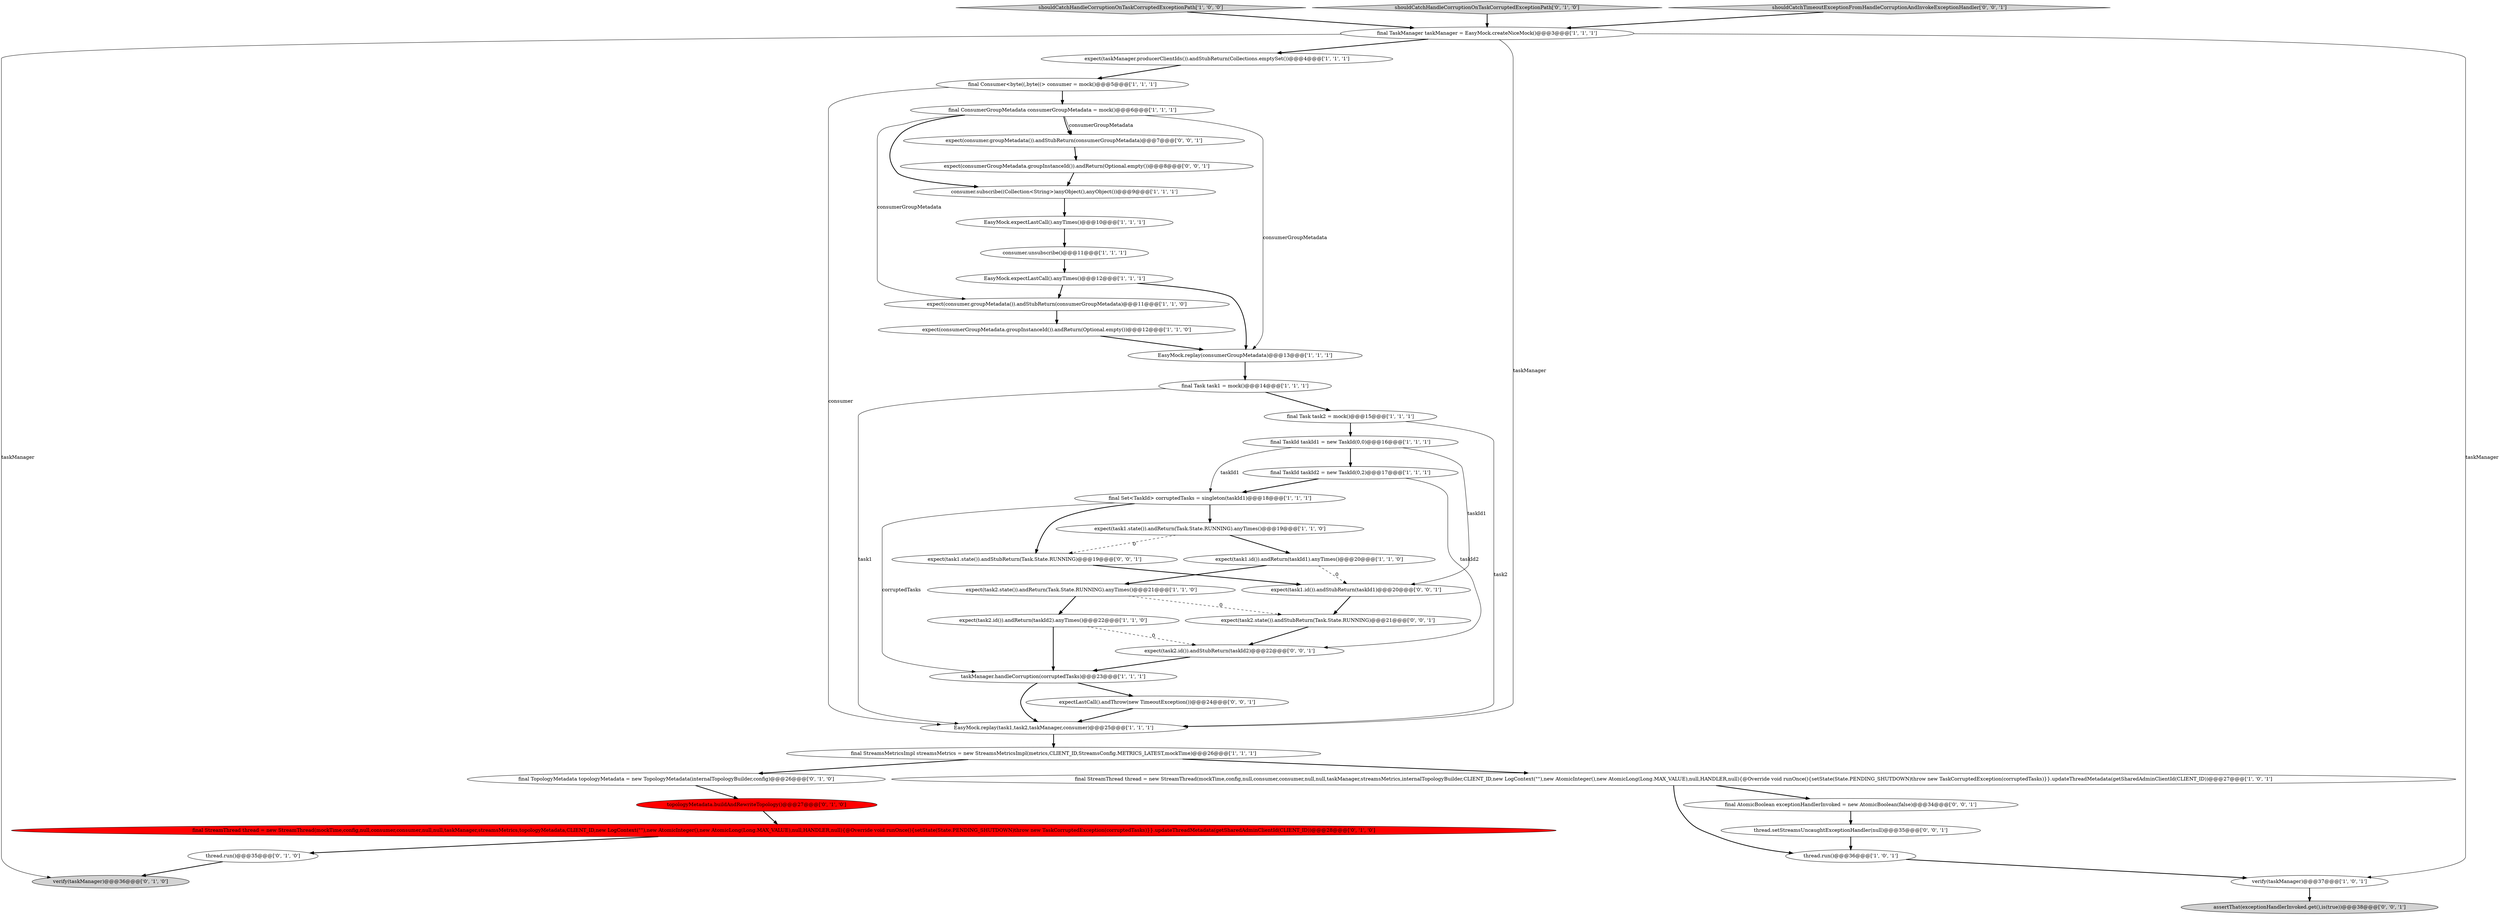 digraph {
20 [style = filled, label = "expect(taskManager.producerClientIds()).andStubReturn(Collections.emptySet())@@@4@@@['1', '1', '1']", fillcolor = white, shape = ellipse image = "AAA0AAABBB1BBB"];
25 [style = filled, label = "consumer.unsubscribe()@@@11@@@['1', '1', '1']", fillcolor = white, shape = ellipse image = "AAA0AAABBB1BBB"];
5 [style = filled, label = "final Task task1 = mock()@@@14@@@['1', '1', '1']", fillcolor = white, shape = ellipse image = "AAA0AAABBB1BBB"];
10 [style = filled, label = "final Set<TaskId> corruptedTasks = singleton(taskId1)@@@18@@@['1', '1', '1']", fillcolor = white, shape = ellipse image = "AAA0AAABBB1BBB"];
18 [style = filled, label = "expect(task1.id()).andReturn(taskId1).anyTimes()@@@20@@@['1', '1', '0']", fillcolor = white, shape = ellipse image = "AAA0AAABBB1BBB"];
36 [style = filled, label = "expect(task2.state()).andStubReturn(Task.State.RUNNING)@@@21@@@['0', '0', '1']", fillcolor = white, shape = ellipse image = "AAA0AAABBB3BBB"];
14 [style = filled, label = "expect(consumerGroupMetadata.groupInstanceId()).andReturn(Optional.empty())@@@12@@@['1', '1', '0']", fillcolor = white, shape = ellipse image = "AAA0AAABBB1BBB"];
26 [style = filled, label = "final ConsumerGroupMetadata consumerGroupMetadata = mock()@@@6@@@['1', '1', '1']", fillcolor = white, shape = ellipse image = "AAA0AAABBB1BBB"];
35 [style = filled, label = "expect(consumerGroupMetadata.groupInstanceId()).andReturn(Optional.empty())@@@8@@@['0', '0', '1']", fillcolor = white, shape = ellipse image = "AAA0AAABBB3BBB"];
37 [style = filled, label = "final AtomicBoolean exceptionHandlerInvoked = new AtomicBoolean(false)@@@34@@@['0', '0', '1']", fillcolor = white, shape = ellipse image = "AAA0AAABBB3BBB"];
13 [style = filled, label = "expect(consumer.groupMetadata()).andStubReturn(consumerGroupMetadata)@@@11@@@['1', '1', '0']", fillcolor = white, shape = ellipse image = "AAA0AAABBB1BBB"];
22 [style = filled, label = "expect(task1.state()).andReturn(Task.State.RUNNING).anyTimes()@@@19@@@['1', '1', '0']", fillcolor = white, shape = ellipse image = "AAA0AAABBB1BBB"];
38 [style = filled, label = "expect(task2.id()).andStubReturn(taskId2)@@@22@@@['0', '0', '1']", fillcolor = white, shape = ellipse image = "AAA0AAABBB3BBB"];
32 [style = filled, label = "final TopologyMetadata topologyMetadata = new TopologyMetadata(internalTopologyBuilder,config)@@@26@@@['0', '1', '0']", fillcolor = white, shape = ellipse image = "AAA0AAABBB2BBB"];
43 [style = filled, label = "expect(task1.id()).andStubReturn(taskId1)@@@20@@@['0', '0', '1']", fillcolor = white, shape = ellipse image = "AAA0AAABBB3BBB"];
40 [style = filled, label = "assertThat(exceptionHandlerInvoked.get(),is(true))@@@38@@@['0', '0', '1']", fillcolor = lightgray, shape = ellipse image = "AAA0AAABBB3BBB"];
1 [style = filled, label = "final TaskId taskId1 = new TaskId(0,0)@@@16@@@['1', '1', '1']", fillcolor = white, shape = ellipse image = "AAA0AAABBB1BBB"];
24 [style = filled, label = "final Consumer<byte((,byte((> consumer = mock()@@@5@@@['1', '1', '1']", fillcolor = white, shape = ellipse image = "AAA0AAABBB1BBB"];
16 [style = filled, label = "EasyMock.expectLastCall().anyTimes()@@@12@@@['1', '1', '1']", fillcolor = white, shape = ellipse image = "AAA0AAABBB1BBB"];
11 [style = filled, label = "taskManager.handleCorruption(corruptedTasks)@@@23@@@['1', '1', '1']", fillcolor = white, shape = ellipse image = "AAA0AAABBB1BBB"];
39 [style = filled, label = "expect(task1.state()).andStubReturn(Task.State.RUNNING)@@@19@@@['0', '0', '1']", fillcolor = white, shape = ellipse image = "AAA0AAABBB3BBB"];
17 [style = filled, label = "shouldCatchHandleCorruptionOnTaskCorruptedExceptionPath['1', '0', '0']", fillcolor = lightgray, shape = diamond image = "AAA0AAABBB1BBB"];
30 [style = filled, label = "verify(taskManager)@@@36@@@['0', '1', '0']", fillcolor = lightgray, shape = ellipse image = "AAA0AAABBB2BBB"];
2 [style = filled, label = "expect(task2.state()).andReturn(Task.State.RUNNING).anyTimes()@@@21@@@['1', '1', '0']", fillcolor = white, shape = ellipse image = "AAA0AAABBB1BBB"];
41 [style = filled, label = "thread.setStreamsUncaughtExceptionHandler(null)@@@35@@@['0', '0', '1']", fillcolor = white, shape = ellipse image = "AAA0AAABBB3BBB"];
7 [style = filled, label = "EasyMock.replay(task1,task2,taskManager,consumer)@@@25@@@['1', '1', '1']", fillcolor = white, shape = ellipse image = "AAA0AAABBB1BBB"];
3 [style = filled, label = "thread.run()@@@36@@@['1', '0', '1']", fillcolor = white, shape = ellipse image = "AAA0AAABBB1BBB"];
27 [style = filled, label = "shouldCatchHandleCorruptionOnTaskCorruptedExceptionPath['0', '1', '0']", fillcolor = lightgray, shape = diamond image = "AAA0AAABBB2BBB"];
4 [style = filled, label = "consumer.subscribe((Collection<String>)anyObject(),anyObject())@@@9@@@['1', '1', '1']", fillcolor = white, shape = ellipse image = "AAA0AAABBB1BBB"];
21 [style = filled, label = "expect(task2.id()).andReturn(taskId2).anyTimes()@@@22@@@['1', '1', '0']", fillcolor = white, shape = ellipse image = "AAA0AAABBB1BBB"];
42 [style = filled, label = "shouldCatchTimeoutExceptionFromHandleCorruptionAndInvokeExceptionHandler['0', '0', '1']", fillcolor = lightgray, shape = diamond image = "AAA0AAABBB3BBB"];
6 [style = filled, label = "EasyMock.replay(consumerGroupMetadata)@@@13@@@['1', '1', '1']", fillcolor = white, shape = ellipse image = "AAA0AAABBB1BBB"];
19 [style = filled, label = "final StreamsMetricsImpl streamsMetrics = new StreamsMetricsImpl(metrics,CLIENT_ID,StreamsConfig.METRICS_LATEST,mockTime)@@@26@@@['1', '1', '1']", fillcolor = white, shape = ellipse image = "AAA0AAABBB1BBB"];
0 [style = filled, label = "final TaskManager taskManager = EasyMock.createNiceMock()@@@3@@@['1', '1', '1']", fillcolor = white, shape = ellipse image = "AAA0AAABBB1BBB"];
23 [style = filled, label = "final Task task2 = mock()@@@15@@@['1', '1', '1']", fillcolor = white, shape = ellipse image = "AAA0AAABBB1BBB"];
34 [style = filled, label = "expectLastCall().andThrow(new TimeoutException())@@@24@@@['0', '0', '1']", fillcolor = white, shape = ellipse image = "AAA0AAABBB3BBB"];
29 [style = filled, label = "thread.run()@@@35@@@['0', '1', '0']", fillcolor = white, shape = ellipse image = "AAA0AAABBB2BBB"];
33 [style = filled, label = "expect(consumer.groupMetadata()).andStubReturn(consumerGroupMetadata)@@@7@@@['0', '0', '1']", fillcolor = white, shape = ellipse image = "AAA0AAABBB3BBB"];
9 [style = filled, label = "final StreamThread thread = new StreamThread(mockTime,config,null,consumer,consumer,null,null,taskManager,streamsMetrics,internalTopologyBuilder,CLIENT_ID,new LogContext(\"\"),new AtomicInteger(),new AtomicLong(Long.MAX_VALUE),null,HANDLER,null){@Override void runOnce(){setState(State.PENDING_SHUTDOWN)throw new TaskCorruptedException(corruptedTasks)}}.updateThreadMetadata(getSharedAdminClientId(CLIENT_ID))@@@27@@@['1', '0', '1']", fillcolor = white, shape = ellipse image = "AAA0AAABBB1BBB"];
31 [style = filled, label = "final StreamThread thread = new StreamThread(mockTime,config,null,consumer,consumer,null,null,taskManager,streamsMetrics,topologyMetadata,CLIENT_ID,new LogContext(\"\"),new AtomicInteger(),new AtomicLong(Long.MAX_VALUE),null,HANDLER,null){@Override void runOnce(){setState(State.PENDING_SHUTDOWN)throw new TaskCorruptedException(corruptedTasks)}}.updateThreadMetadata(getSharedAdminClientId(CLIENT_ID))@@@28@@@['0', '1', '0']", fillcolor = red, shape = ellipse image = "AAA1AAABBB2BBB"];
15 [style = filled, label = "final TaskId taskId2 = new TaskId(0,2)@@@17@@@['1', '1', '1']", fillcolor = white, shape = ellipse image = "AAA0AAABBB1BBB"];
28 [style = filled, label = "topologyMetadata.buildAndRewriteTopology()@@@27@@@['0', '1', '0']", fillcolor = red, shape = ellipse image = "AAA1AAABBB2BBB"];
8 [style = filled, label = "EasyMock.expectLastCall().anyTimes()@@@10@@@['1', '1', '1']", fillcolor = white, shape = ellipse image = "AAA0AAABBB1BBB"];
12 [style = filled, label = "verify(taskManager)@@@37@@@['1', '0', '1']", fillcolor = white, shape = ellipse image = "AAA0AAABBB1BBB"];
18->43 [style = dashed, label="0"];
10->22 [style = bold, label=""];
24->7 [style = solid, label="consumer"];
16->13 [style = bold, label=""];
15->10 [style = bold, label=""];
33->35 [style = bold, label=""];
1->43 [style = solid, label="taskId1"];
5->23 [style = bold, label=""];
29->30 [style = bold, label=""];
27->0 [style = bold, label=""];
38->11 [style = bold, label=""];
1->15 [style = bold, label=""];
28->31 [style = bold, label=""];
16->6 [style = bold, label=""];
37->41 [style = bold, label=""];
41->3 [style = bold, label=""];
43->36 [style = bold, label=""];
39->43 [style = bold, label=""];
26->6 [style = solid, label="consumerGroupMetadata"];
5->7 [style = solid, label="task1"];
10->11 [style = solid, label="corruptedTasks"];
34->7 [style = bold, label=""];
31->29 [style = bold, label=""];
21->38 [style = dashed, label="0"];
3->12 [style = bold, label=""];
18->2 [style = bold, label=""];
26->13 [style = solid, label="consumerGroupMetadata"];
23->7 [style = solid, label="task2"];
25->16 [style = bold, label=""];
26->4 [style = bold, label=""];
35->4 [style = bold, label=""];
0->12 [style = solid, label="taskManager"];
9->37 [style = bold, label=""];
42->0 [style = bold, label=""];
1->10 [style = solid, label="taskId1"];
0->7 [style = solid, label="taskManager"];
24->26 [style = bold, label=""];
6->5 [style = bold, label=""];
12->40 [style = bold, label=""];
26->33 [style = solid, label="consumerGroupMetadata"];
22->18 [style = bold, label=""];
17->0 [style = bold, label=""];
19->32 [style = bold, label=""];
11->34 [style = bold, label=""];
2->36 [style = dashed, label="0"];
10->39 [style = bold, label=""];
21->11 [style = bold, label=""];
19->9 [style = bold, label=""];
2->21 [style = bold, label=""];
22->39 [style = dashed, label="0"];
23->1 [style = bold, label=""];
9->3 [style = bold, label=""];
4->8 [style = bold, label=""];
0->20 [style = bold, label=""];
0->30 [style = solid, label="taskManager"];
15->38 [style = solid, label="taskId2"];
36->38 [style = bold, label=""];
20->24 [style = bold, label=""];
26->33 [style = bold, label=""];
7->19 [style = bold, label=""];
8->25 [style = bold, label=""];
13->14 [style = bold, label=""];
14->6 [style = bold, label=""];
32->28 [style = bold, label=""];
11->7 [style = bold, label=""];
}
